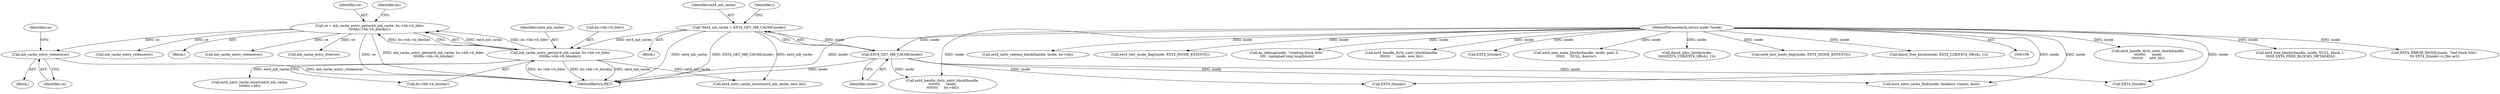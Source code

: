 digraph "0_linux_82939d7999dfc1f1998c4b1c12e2f19edbdff272_3@pointer" {
"1000298" [label="(Call,mb_cache_entry_release(ce))"];
"1000165" [label="(Call,ce = mb_cache_entry_get(ext4_mb_cache, bs->bh->b_bdev,\n\t\t\t\t\tbs->bh->b_blocknr))"];
"1000167" [label="(Call,mb_cache_entry_get(ext4_mb_cache, bs->bh->b_bdev,\n\t\t\t\t\tbs->bh->b_blocknr))"];
"1000141" [label="(Call,*ext4_mb_cache = EXT4_GET_MB_CACHE(inode))"];
"1000143" [label="(Call,EXT4_GET_MB_CACHE(inode))"];
"1000111" [label="(MethodParameterIn,struct inode *inode)"];
"1000168" [label="(Identifier,ext4_mb_cache)"];
"1000142" [label="(Identifier,ext4_mb_cache)"];
"1000571" [label="(Call,ext4_handle_dirty_xattr_block(handle,\n\t\t\t\t\t\t\t\t      inode,\n\t\t\t\t\t\t\t\t      new_bh))"];
"1000148" [label="(Identifier,i)"];
"1000676" [label="(Call,ext4_free_blocks(handle, inode, NULL, block, 1,\n\t\t\t\t\t\t EXT4_FREE_BLOCKS_METADATA))"];
"1000245" [label="(Call,ext4_xattr_cache_insert(ext4_mb_cache,\n\t\t\t\t\tbs->bh))"];
"1000794" [label="(Call,EXT4_ERROR_INODE(inode, \"bad block %llu\",\n\t\t\t EXT4_I(inode)->i_file_acl))"];
"1000169" [label="(Call,bs->bh->b_bdev)"];
"1000506" [label="(Call,ext4_xattr_cache_find(inode, header(s->base), &ce))"];
"1000798" [label="(Call,EXT4_I(inode))"];
"1000301" [label="(Identifier,ce)"];
"1000298" [label="(Call,mb_cache_entry_release(ce))"];
"1000174" [label="(Call,bs->bh->b_blocknr)"];
"1000748" [label="(Call,ext4_xattr_release_block(handle, inode, bs->bh))"];
"1000166" [label="(Identifier,ce)"];
"1000625" [label="(Call,ext4_test_inode_flag(inode, EXT4_INODE_EXTENTS))"];
"1000655" [label="(Call,ea_idebug(inode, \"creating block %llu\",\n\t\t\t\t  (unsigned long long)block))"];
"1000578" [label="(Call,mb_cache_entry_release(ce))"];
"1000265" [label="(Call,ext4_handle_dirty_xattr_block(handle,\n\t\t\t\t\t\t\t\t      inode,\n\t\t\t\t\t\t\t\t      bs->bh))"];
"1000720" [label="(Call,ext4_handle_dirty_xattr_block(handle,\n\t\t\t\t\t\t\t      inode, new_bh))"];
"1000299" [label="(Identifier,ce)"];
"1000181" [label="(Identifier,bs)"];
"1000620" [label="(Call,EXT4_I(inode))"];
"1000635" [label="(Call,ext4_new_meta_blocks(handle, inode, goal, 0,\n\t\t\t\t\t\t     NULL, &error))"];
"1000144" [label="(Identifier,inode)"];
"1000143" [label="(Call,EXT4_GET_MB_CACHE(inode))"];
"1000802" [label="(MethodReturn,RET)"];
"1000164" [label="(Block,)"];
"1000530" [label="(Call,dquot_alloc_block(inode,\n\t\t\t\t\t\tEXT4_C2B(EXT4_SB(sb), 1)))"];
"1000760" [label="(Call,mb_cache_entry_release(ce))"];
"1000212" [label="(Call,mb_cache_entry_free(ce))"];
"1000165" [label="(Call,ce = mb_cache_entry_get(ext4_mb_cache, bs->bh->b_bdev,\n\t\t\t\t\tbs->bh->b_blocknr))"];
"1000729" [label="(Call,EXT4_I(inode))"];
"1000648" [label="(Call,ext4_test_inode_flag(inode, EXT4_INODE_EXTENTS))"];
"1000141" [label="(Call,*ext4_mb_cache = EXT4_GET_MB_CACHE(inode))"];
"1000786" [label="(Call,dquot_free_block(inode, EXT4_C2B(EXT4_SB(sb), 1)))"];
"1000114" [label="(Block,)"];
"1000715" [label="(Call,ext4_xattr_cache_insert(ext4_mb_cache, new_bh))"];
"1000297" [label="(Block,)"];
"1000167" [label="(Call,mb_cache_entry_get(ext4_mb_cache, bs->bh->b_bdev,\n\t\t\t\t\tbs->bh->b_blocknr))"];
"1000111" [label="(MethodParameterIn,struct inode *inode)"];
"1000298" -> "1000297"  [label="AST: "];
"1000298" -> "1000299"  [label="CFG: "];
"1000299" -> "1000298"  [label="AST: "];
"1000301" -> "1000298"  [label="CFG: "];
"1000298" -> "1000802"  [label="DDG: mb_cache_entry_release(ce)"];
"1000165" -> "1000298"  [label="DDG: ce"];
"1000165" -> "1000164"  [label="AST: "];
"1000165" -> "1000167"  [label="CFG: "];
"1000166" -> "1000165"  [label="AST: "];
"1000167" -> "1000165"  [label="AST: "];
"1000181" -> "1000165"  [label="CFG: "];
"1000165" -> "1000802"  [label="DDG: ce"];
"1000165" -> "1000802"  [label="DDG: mb_cache_entry_get(ext4_mb_cache, bs->bh->b_bdev,\n\t\t\t\t\tbs->bh->b_blocknr)"];
"1000167" -> "1000165"  [label="DDG: ext4_mb_cache"];
"1000167" -> "1000165"  [label="DDG: bs->bh->b_bdev"];
"1000167" -> "1000165"  [label="DDG: bs->bh->b_blocknr"];
"1000165" -> "1000212"  [label="DDG: ce"];
"1000165" -> "1000578"  [label="DDG: ce"];
"1000165" -> "1000760"  [label="DDG: ce"];
"1000167" -> "1000174"  [label="CFG: "];
"1000168" -> "1000167"  [label="AST: "];
"1000169" -> "1000167"  [label="AST: "];
"1000174" -> "1000167"  [label="AST: "];
"1000167" -> "1000802"  [label="DDG: ext4_mb_cache"];
"1000167" -> "1000802"  [label="DDG: bs->bh->b_bdev"];
"1000167" -> "1000802"  [label="DDG: bs->bh->b_blocknr"];
"1000141" -> "1000167"  [label="DDG: ext4_mb_cache"];
"1000167" -> "1000245"  [label="DDG: ext4_mb_cache"];
"1000167" -> "1000715"  [label="DDG: ext4_mb_cache"];
"1000141" -> "1000114"  [label="AST: "];
"1000141" -> "1000143"  [label="CFG: "];
"1000142" -> "1000141"  [label="AST: "];
"1000143" -> "1000141"  [label="AST: "];
"1000148" -> "1000141"  [label="CFG: "];
"1000141" -> "1000802"  [label="DDG: ext4_mb_cache"];
"1000141" -> "1000802"  [label="DDG: EXT4_GET_MB_CACHE(inode)"];
"1000143" -> "1000141"  [label="DDG: inode"];
"1000141" -> "1000715"  [label="DDG: ext4_mb_cache"];
"1000143" -> "1000144"  [label="CFG: "];
"1000144" -> "1000143"  [label="AST: "];
"1000143" -> "1000802"  [label="DDG: inode"];
"1000111" -> "1000143"  [label="DDG: inode"];
"1000143" -> "1000265"  [label="DDG: inode"];
"1000143" -> "1000506"  [label="DDG: inode"];
"1000143" -> "1000729"  [label="DDG: inode"];
"1000143" -> "1000798"  [label="DDG: inode"];
"1000111" -> "1000109"  [label="AST: "];
"1000111" -> "1000802"  [label="DDG: inode"];
"1000111" -> "1000265"  [label="DDG: inode"];
"1000111" -> "1000506"  [label="DDG: inode"];
"1000111" -> "1000530"  [label="DDG: inode"];
"1000111" -> "1000571"  [label="DDG: inode"];
"1000111" -> "1000620"  [label="DDG: inode"];
"1000111" -> "1000625"  [label="DDG: inode"];
"1000111" -> "1000635"  [label="DDG: inode"];
"1000111" -> "1000648"  [label="DDG: inode"];
"1000111" -> "1000655"  [label="DDG: inode"];
"1000111" -> "1000676"  [label="DDG: inode"];
"1000111" -> "1000720"  [label="DDG: inode"];
"1000111" -> "1000729"  [label="DDG: inode"];
"1000111" -> "1000748"  [label="DDG: inode"];
"1000111" -> "1000786"  [label="DDG: inode"];
"1000111" -> "1000794"  [label="DDG: inode"];
"1000111" -> "1000798"  [label="DDG: inode"];
}

